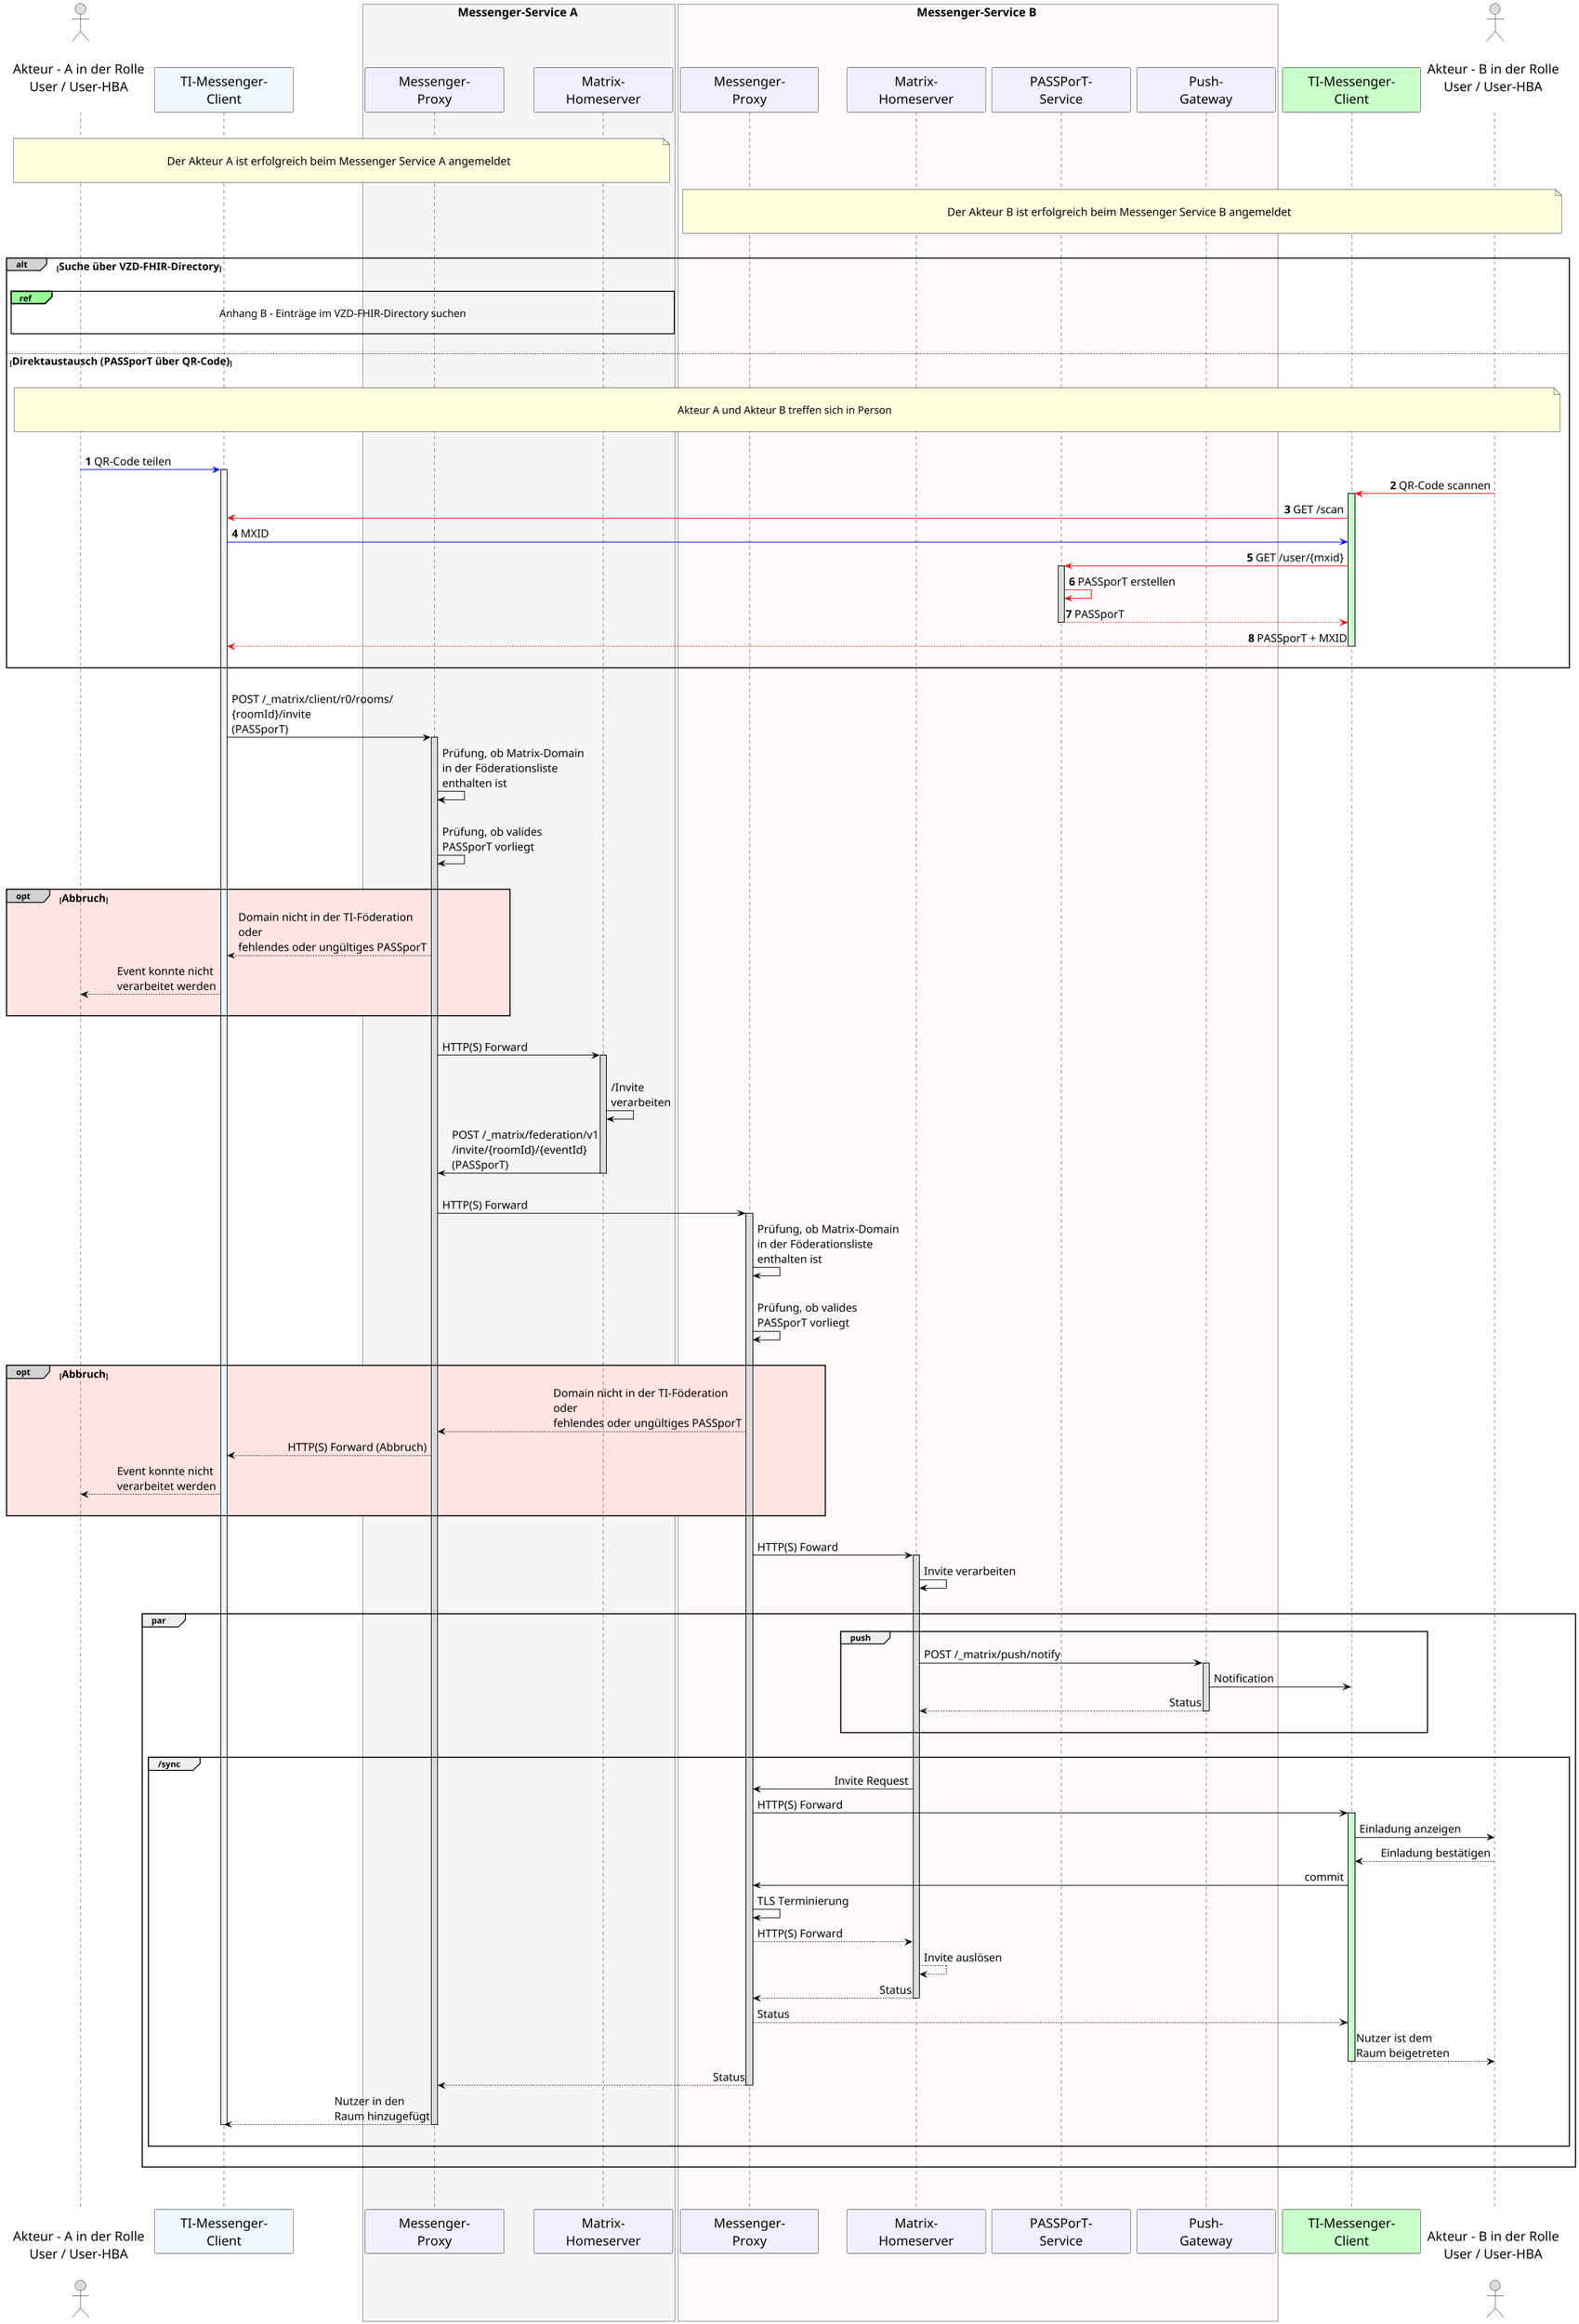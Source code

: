 /' 
# TI-Messenger 1.1
# TI-Messenger-Dienst
# UC - 10061
# Sequence Diagram
# Name: Einladung von Akteuren anderer Messenger-Services
'/

@startuml
skinparam sequenceMessageAlign direction
skinparam minClassWidth 200
skinparam BoxPadding 1
skinparam sequenceReferenceHeaderBackgroundColor palegreen
scale max 2048 width

skinparam sequence {
ArrowColor black
ArrowFontSize 17
ActorBorderColor black
LifeLineBorderColor black
LifeLineBackgroundColor Gainsboro

ParticipantBorderColor Motivation
ParticipantBackgroundColor Motivation
ParticipantFontName Impact
ParticipantFontSize 20
ParticipantFontColor black
ParticipantBorderColor Black
ParticipantBackgroundColor MOTIVATION

ActorBackgroundColor Gainsboro
ActorFontColor black
ActorFontSize 20
ActorFontName Aapex
}
    actor U1 as "\nAkteur - A in der Rolle\nUser / User-HBA\n"
    participant C1 as "TI-Messenger-\nClient" #AliceBlue
    box <size:18>Messenger-Service A</size> #WhiteSmoke
      participant MP1 as "Messenger-\nProxy"
      participant MH1 as "Matrix-\nHomeserver"
    end box
    box <size:18>Messenger-Service B</size> #Snow
    participant MP2 as "Messenger-\nProxy"
    participant MH2 as "Matrix-\nHomeserver"
    participant PS2 as "PASSPorT-\nService"
    participant PG2 as "Push-\nGateway"
    end box
    participant C2 as "TI-Messenger-\nClient" #TECHNOLOGY
    actor U2 as "\nAkteur - B in der Rolle\nUser / User-HBA\n"
    
|||
note over U1, MH1: \n<size:17>Der Akteur A ist erfolgreich beim Messenger Service A angemeldet</size>\n   
note over U2, MP2: \n<size:17>Der Akteur B ist erfolgreich beim Messenger Service B angemeldet</size>\n    
|||
    
    alt#LightGrey  <size:16>Suche über VZD-FHIR-Directory</size>
      |||
      ref over U1, MH1 : <size:16>Anhang B - Einträge im VZD-FHIR-Directory suchen</size>\n
      |||
    
      else <size:16>Direktaustausch (PASSporT über QR-Code)</size>
         |||
         note over U1, U2: \n<size:16>Akteur A und Akteur B treffen sich in Person\n
         |||
         autonumber
         U1-[#0000FF]>C1: QR-Code teilen
          activate C1 #AliceBlue
         U2-[#red]>C2: QR-Code scannen
          activate C2 #TECHNOLOGY
         C2-[#red]>C1: GET /scan
         C1-[#0000FF]>C2: MXID
         C2-[#red]>PS2: GET /user/{mxid} 
          activate PS2
         PS2-[#red]>PS2: PASSporT erstellen
         PS2--[#red]>C2: PASSporT
          deactivate PS2
         C2--[#red]>C1: PASSporT + MXID
          deactivate C2
         autonumber stop
        |||
    end
    
    |||
    C1->MP1: POST /_matrix/client/r0/rooms/\n{roomId}/invite \n(PASSporT)
      activate MP1
    MP1->MP1: Prüfung, ob Matrix-Domain \nin der Föderationsliste \nenthalten ist
    |||
    MP1->MP1: Prüfung, ob valides \nPASSporT vorliegt
      |||
    opt#LightGrey #MistyRose <size:16>Abbruch</size>
      MP1-->C1: Domain nicht in der TI-Föderation \noder \nfehlendes oder ungültiges PASSporT
      C1-->U1: Event konnte nicht \nverarbeitet werden
      |||
    end
    |||
    MP1->MH1: HTTP(S) Forward
      activate MH1
      |||
    MH1->MH1: /Invite \nverarbeiten
    MH1->MP1: POST /_matrix/federation/v1\n/invite/{roomId}/{eventId} \n(PASSporT)
      deactivate MH1
      |||
    MP1->MP2: HTTP(S) Forward
      activate MP2
    MP2->MP2: Prüfung, ob Matrix-Domain \nin der Föderationsliste \nenthalten ist
    |||
    MP2->MP2: Prüfung, ob valides \nPASSporT vorliegt
      |||
    opt#LightGrey #MistyRose <size:16>Abbruch</size>
      MP2-->MP1: Domain nicht in der TI-Föderation \noder \nfehlendes oder ungültiges PASSporT
      MP1-->C1: HTTP(S) Forward (Abbruch)
      C1-->U1: Event konnte nicht \nverarbeitet werden
      |||
    end
    |||
    MP2->MH2: HTTP(S) Foward
      activate MH2
      MH2->MH2: Invite verarbeiten
      |||
    group par 
      group push
        MH2->PG2: POST /_matrix/push/notify
          activate PG2
        PG2->C2: Notification
        PG2-->MH2: Status
          deactivate PG2
      |||
      end
      |||
      group /sync
        MH2->MP2: Invite Request
        MP2->C2: HTTP(S) Forward
          activate C2 #TECHNOLOGY
        C2->U2: Einladung anzeigen
        U2-->C2: Einladung bestätigen
        C2->MP2: commit
        MP2->MP2: TLS Terminierung
        MP2-->MH2: HTTP(S) Forward
        MH2-->MH2: Invite auslösen
        MH2-->MP2: Status
          deactivate MH2

        MP2-->C2: Status
        C2-->U2: Nutzer ist dem \nRaum beigetreten
          deactivate C2
        MP2-->MP1: Status 
          deactivate MP2
        MP1-->C1: Nutzer in den \nRaum hinzugefügt  
                  deactivate MP1
          deactivate C1
      |||
      end
    |||
    end
  |||
|||
@enduml
